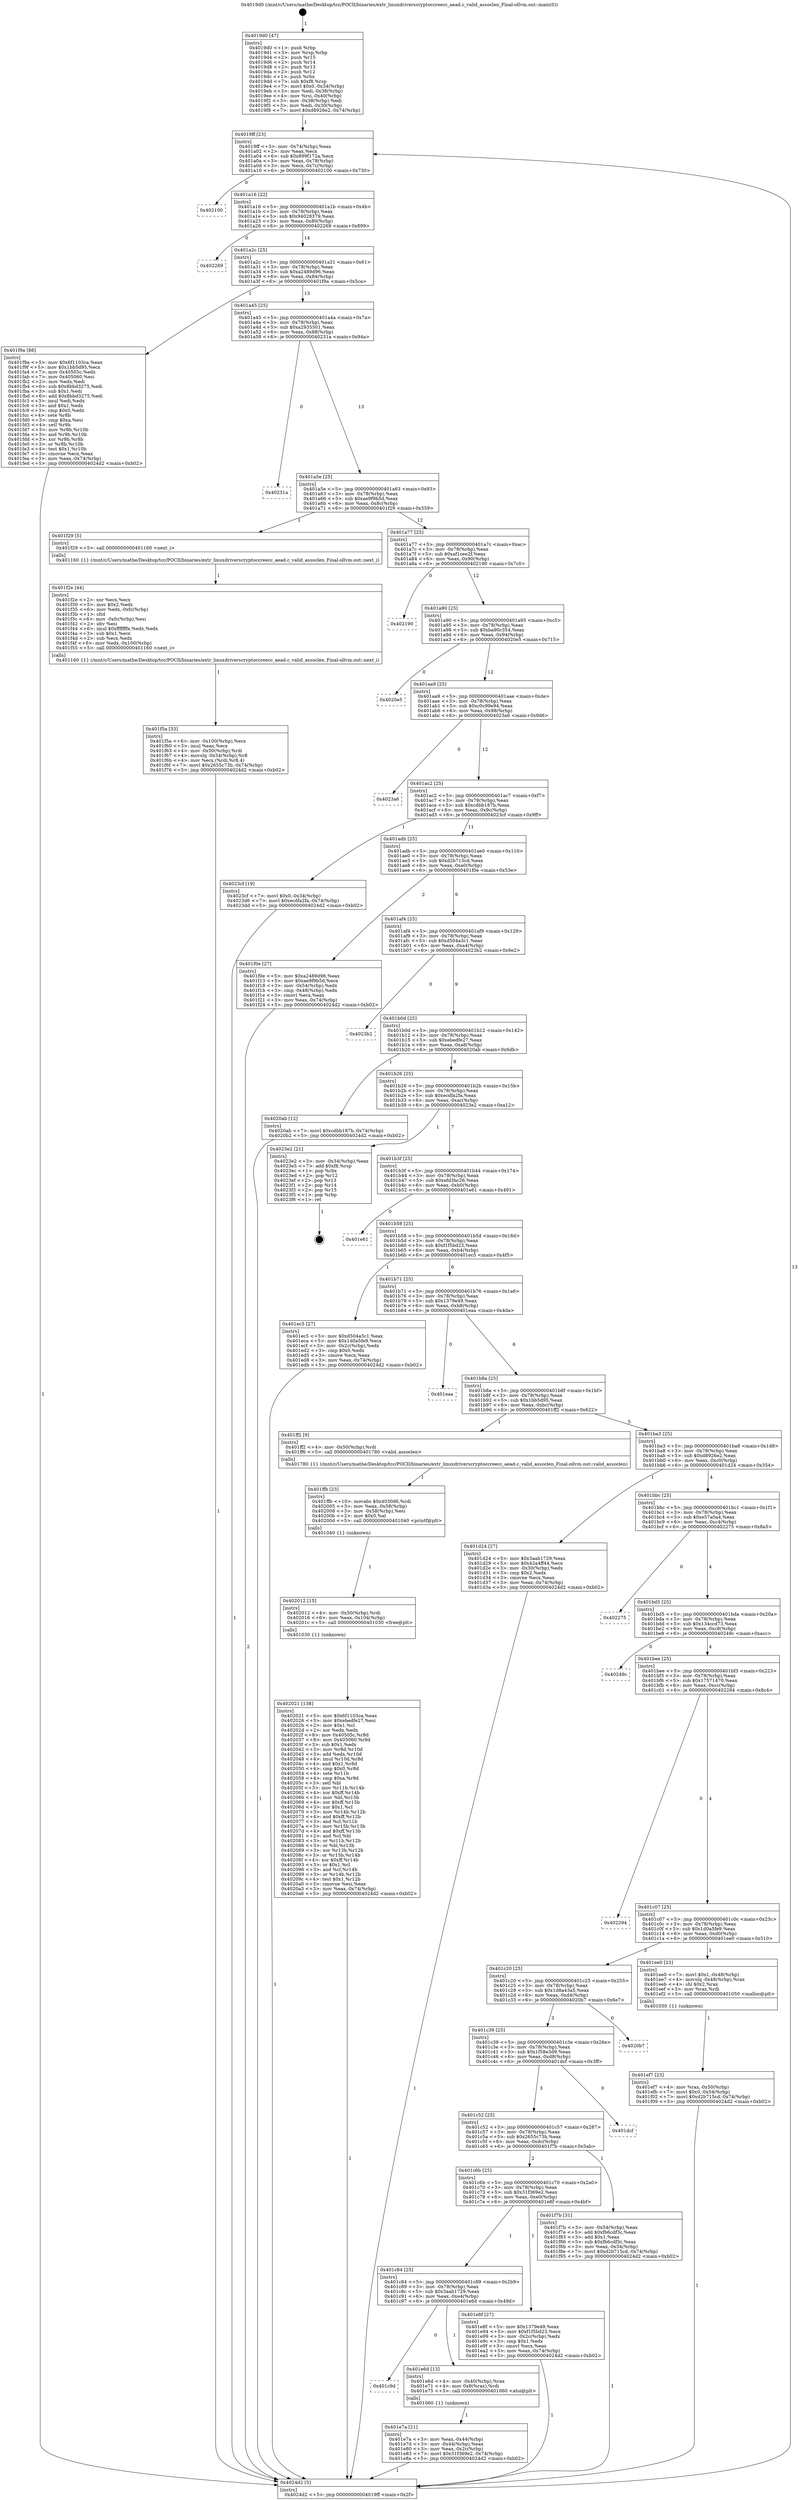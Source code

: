 digraph "0x4019d0" {
  label = "0x4019d0 (/mnt/c/Users/mathe/Desktop/tcc/POCII/binaries/extr_linuxdriverscryptoccreecc_aead.c_valid_assoclen_Final-ollvm.out::main(0))"
  labelloc = "t"
  node[shape=record]

  Entry [label="",width=0.3,height=0.3,shape=circle,fillcolor=black,style=filled]
  "0x4019ff" [label="{
     0x4019ff [23]\l
     | [instrs]\l
     &nbsp;&nbsp;0x4019ff \<+3\>: mov -0x74(%rbp),%eax\l
     &nbsp;&nbsp;0x401a02 \<+2\>: mov %eax,%ecx\l
     &nbsp;&nbsp;0x401a04 \<+6\>: sub $0x899f172a,%ecx\l
     &nbsp;&nbsp;0x401a0a \<+3\>: mov %eax,-0x78(%rbp)\l
     &nbsp;&nbsp;0x401a0d \<+3\>: mov %ecx,-0x7c(%rbp)\l
     &nbsp;&nbsp;0x401a10 \<+6\>: je 0000000000402100 \<main+0x730\>\l
  }"]
  "0x402100" [label="{
     0x402100\l
  }", style=dashed]
  "0x401a16" [label="{
     0x401a16 [22]\l
     | [instrs]\l
     &nbsp;&nbsp;0x401a16 \<+5\>: jmp 0000000000401a1b \<main+0x4b\>\l
     &nbsp;&nbsp;0x401a1b \<+3\>: mov -0x78(%rbp),%eax\l
     &nbsp;&nbsp;0x401a1e \<+5\>: sub $0x94028379,%eax\l
     &nbsp;&nbsp;0x401a23 \<+3\>: mov %eax,-0x80(%rbp)\l
     &nbsp;&nbsp;0x401a26 \<+6\>: je 0000000000402269 \<main+0x899\>\l
  }"]
  Exit [label="",width=0.3,height=0.3,shape=circle,fillcolor=black,style=filled,peripheries=2]
  "0x402269" [label="{
     0x402269\l
  }", style=dashed]
  "0x401a2c" [label="{
     0x401a2c [25]\l
     | [instrs]\l
     &nbsp;&nbsp;0x401a2c \<+5\>: jmp 0000000000401a31 \<main+0x61\>\l
     &nbsp;&nbsp;0x401a31 \<+3\>: mov -0x78(%rbp),%eax\l
     &nbsp;&nbsp;0x401a34 \<+5\>: sub $0xa2489d96,%eax\l
     &nbsp;&nbsp;0x401a39 \<+6\>: mov %eax,-0x84(%rbp)\l
     &nbsp;&nbsp;0x401a3f \<+6\>: je 0000000000401f9a \<main+0x5ca\>\l
  }"]
  "0x402021" [label="{
     0x402021 [138]\l
     | [instrs]\l
     &nbsp;&nbsp;0x402021 \<+5\>: mov $0x6f1103ca,%eax\l
     &nbsp;&nbsp;0x402026 \<+5\>: mov $0xebedfe27,%esi\l
     &nbsp;&nbsp;0x40202b \<+2\>: mov $0x1,%cl\l
     &nbsp;&nbsp;0x40202d \<+2\>: xor %edx,%edx\l
     &nbsp;&nbsp;0x40202f \<+8\>: mov 0x40505c,%r8d\l
     &nbsp;&nbsp;0x402037 \<+8\>: mov 0x405060,%r9d\l
     &nbsp;&nbsp;0x40203f \<+3\>: sub $0x1,%edx\l
     &nbsp;&nbsp;0x402042 \<+3\>: mov %r8d,%r10d\l
     &nbsp;&nbsp;0x402045 \<+3\>: add %edx,%r10d\l
     &nbsp;&nbsp;0x402048 \<+4\>: imul %r10d,%r8d\l
     &nbsp;&nbsp;0x40204c \<+4\>: and $0x1,%r8d\l
     &nbsp;&nbsp;0x402050 \<+4\>: cmp $0x0,%r8d\l
     &nbsp;&nbsp;0x402054 \<+4\>: sete %r11b\l
     &nbsp;&nbsp;0x402058 \<+4\>: cmp $0xa,%r9d\l
     &nbsp;&nbsp;0x40205c \<+3\>: setl %bl\l
     &nbsp;&nbsp;0x40205f \<+3\>: mov %r11b,%r14b\l
     &nbsp;&nbsp;0x402062 \<+4\>: xor $0xff,%r14b\l
     &nbsp;&nbsp;0x402066 \<+3\>: mov %bl,%r15b\l
     &nbsp;&nbsp;0x402069 \<+4\>: xor $0xff,%r15b\l
     &nbsp;&nbsp;0x40206d \<+3\>: xor $0x1,%cl\l
     &nbsp;&nbsp;0x402070 \<+3\>: mov %r14b,%r12b\l
     &nbsp;&nbsp;0x402073 \<+4\>: and $0xff,%r12b\l
     &nbsp;&nbsp;0x402077 \<+3\>: and %cl,%r11b\l
     &nbsp;&nbsp;0x40207a \<+3\>: mov %r15b,%r13b\l
     &nbsp;&nbsp;0x40207d \<+4\>: and $0xff,%r13b\l
     &nbsp;&nbsp;0x402081 \<+2\>: and %cl,%bl\l
     &nbsp;&nbsp;0x402083 \<+3\>: or %r11b,%r12b\l
     &nbsp;&nbsp;0x402086 \<+3\>: or %bl,%r13b\l
     &nbsp;&nbsp;0x402089 \<+3\>: xor %r13b,%r12b\l
     &nbsp;&nbsp;0x40208c \<+3\>: or %r15b,%r14b\l
     &nbsp;&nbsp;0x40208f \<+4\>: xor $0xff,%r14b\l
     &nbsp;&nbsp;0x402093 \<+3\>: or $0x1,%cl\l
     &nbsp;&nbsp;0x402096 \<+3\>: and %cl,%r14b\l
     &nbsp;&nbsp;0x402099 \<+3\>: or %r14b,%r12b\l
     &nbsp;&nbsp;0x40209c \<+4\>: test $0x1,%r12b\l
     &nbsp;&nbsp;0x4020a0 \<+3\>: cmovne %esi,%eax\l
     &nbsp;&nbsp;0x4020a3 \<+3\>: mov %eax,-0x74(%rbp)\l
     &nbsp;&nbsp;0x4020a6 \<+5\>: jmp 00000000004024d2 \<main+0xb02\>\l
  }"]
  "0x401f9a" [label="{
     0x401f9a [88]\l
     | [instrs]\l
     &nbsp;&nbsp;0x401f9a \<+5\>: mov $0x6f1103ca,%eax\l
     &nbsp;&nbsp;0x401f9f \<+5\>: mov $0x1bb5d95,%ecx\l
     &nbsp;&nbsp;0x401fa4 \<+7\>: mov 0x40505c,%edx\l
     &nbsp;&nbsp;0x401fab \<+7\>: mov 0x405060,%esi\l
     &nbsp;&nbsp;0x401fb2 \<+2\>: mov %edx,%edi\l
     &nbsp;&nbsp;0x401fb4 \<+6\>: sub $0x8bbd3275,%edi\l
     &nbsp;&nbsp;0x401fba \<+3\>: sub $0x1,%edi\l
     &nbsp;&nbsp;0x401fbd \<+6\>: add $0x8bbd3275,%edi\l
     &nbsp;&nbsp;0x401fc3 \<+3\>: imul %edi,%edx\l
     &nbsp;&nbsp;0x401fc6 \<+3\>: and $0x1,%edx\l
     &nbsp;&nbsp;0x401fc9 \<+3\>: cmp $0x0,%edx\l
     &nbsp;&nbsp;0x401fcc \<+4\>: sete %r8b\l
     &nbsp;&nbsp;0x401fd0 \<+3\>: cmp $0xa,%esi\l
     &nbsp;&nbsp;0x401fd3 \<+4\>: setl %r9b\l
     &nbsp;&nbsp;0x401fd7 \<+3\>: mov %r8b,%r10b\l
     &nbsp;&nbsp;0x401fda \<+3\>: and %r9b,%r10b\l
     &nbsp;&nbsp;0x401fdd \<+3\>: xor %r9b,%r8b\l
     &nbsp;&nbsp;0x401fe0 \<+3\>: or %r8b,%r10b\l
     &nbsp;&nbsp;0x401fe3 \<+4\>: test $0x1,%r10b\l
     &nbsp;&nbsp;0x401fe7 \<+3\>: cmovne %ecx,%eax\l
     &nbsp;&nbsp;0x401fea \<+3\>: mov %eax,-0x74(%rbp)\l
     &nbsp;&nbsp;0x401fed \<+5\>: jmp 00000000004024d2 \<main+0xb02\>\l
  }"]
  "0x401a45" [label="{
     0x401a45 [25]\l
     | [instrs]\l
     &nbsp;&nbsp;0x401a45 \<+5\>: jmp 0000000000401a4a \<main+0x7a\>\l
     &nbsp;&nbsp;0x401a4a \<+3\>: mov -0x78(%rbp),%eax\l
     &nbsp;&nbsp;0x401a4d \<+5\>: sub $0xa2935501,%eax\l
     &nbsp;&nbsp;0x401a52 \<+6\>: mov %eax,-0x88(%rbp)\l
     &nbsp;&nbsp;0x401a58 \<+6\>: je 000000000040231a \<main+0x94a\>\l
  }"]
  "0x402012" [label="{
     0x402012 [15]\l
     | [instrs]\l
     &nbsp;&nbsp;0x402012 \<+4\>: mov -0x50(%rbp),%rdi\l
     &nbsp;&nbsp;0x402016 \<+6\>: mov %eax,-0x104(%rbp)\l
     &nbsp;&nbsp;0x40201c \<+5\>: call 0000000000401030 \<free@plt\>\l
     | [calls]\l
     &nbsp;&nbsp;0x401030 \{1\} (unknown)\l
  }"]
  "0x40231a" [label="{
     0x40231a\l
  }", style=dashed]
  "0x401a5e" [label="{
     0x401a5e [25]\l
     | [instrs]\l
     &nbsp;&nbsp;0x401a5e \<+5\>: jmp 0000000000401a63 \<main+0x93\>\l
     &nbsp;&nbsp;0x401a63 \<+3\>: mov -0x78(%rbp),%eax\l
     &nbsp;&nbsp;0x401a66 \<+5\>: sub $0xae9f9b5d,%eax\l
     &nbsp;&nbsp;0x401a6b \<+6\>: mov %eax,-0x8c(%rbp)\l
     &nbsp;&nbsp;0x401a71 \<+6\>: je 0000000000401f29 \<main+0x559\>\l
  }"]
  "0x401ffb" [label="{
     0x401ffb [23]\l
     | [instrs]\l
     &nbsp;&nbsp;0x401ffb \<+10\>: movabs $0x4030d6,%rdi\l
     &nbsp;&nbsp;0x402005 \<+3\>: mov %eax,-0x58(%rbp)\l
     &nbsp;&nbsp;0x402008 \<+3\>: mov -0x58(%rbp),%esi\l
     &nbsp;&nbsp;0x40200b \<+2\>: mov $0x0,%al\l
     &nbsp;&nbsp;0x40200d \<+5\>: call 0000000000401040 \<printf@plt\>\l
     | [calls]\l
     &nbsp;&nbsp;0x401040 \{1\} (unknown)\l
  }"]
  "0x401f29" [label="{
     0x401f29 [5]\l
     | [instrs]\l
     &nbsp;&nbsp;0x401f29 \<+5\>: call 0000000000401160 \<next_i\>\l
     | [calls]\l
     &nbsp;&nbsp;0x401160 \{1\} (/mnt/c/Users/mathe/Desktop/tcc/POCII/binaries/extr_linuxdriverscryptoccreecc_aead.c_valid_assoclen_Final-ollvm.out::next_i)\l
  }"]
  "0x401a77" [label="{
     0x401a77 [25]\l
     | [instrs]\l
     &nbsp;&nbsp;0x401a77 \<+5\>: jmp 0000000000401a7c \<main+0xac\>\l
     &nbsp;&nbsp;0x401a7c \<+3\>: mov -0x78(%rbp),%eax\l
     &nbsp;&nbsp;0x401a7f \<+5\>: sub $0xaf1cee2f,%eax\l
     &nbsp;&nbsp;0x401a84 \<+6\>: mov %eax,-0x90(%rbp)\l
     &nbsp;&nbsp;0x401a8a \<+6\>: je 0000000000402190 \<main+0x7c0\>\l
  }"]
  "0x401f5a" [label="{
     0x401f5a [33]\l
     | [instrs]\l
     &nbsp;&nbsp;0x401f5a \<+6\>: mov -0x100(%rbp),%ecx\l
     &nbsp;&nbsp;0x401f60 \<+3\>: imul %eax,%ecx\l
     &nbsp;&nbsp;0x401f63 \<+4\>: mov -0x50(%rbp),%rdi\l
     &nbsp;&nbsp;0x401f67 \<+4\>: movslq -0x54(%rbp),%r8\l
     &nbsp;&nbsp;0x401f6b \<+4\>: mov %ecx,(%rdi,%r8,4)\l
     &nbsp;&nbsp;0x401f6f \<+7\>: movl $0x2655c73b,-0x74(%rbp)\l
     &nbsp;&nbsp;0x401f76 \<+5\>: jmp 00000000004024d2 \<main+0xb02\>\l
  }"]
  "0x402190" [label="{
     0x402190\l
  }", style=dashed]
  "0x401a90" [label="{
     0x401a90 [25]\l
     | [instrs]\l
     &nbsp;&nbsp;0x401a90 \<+5\>: jmp 0000000000401a95 \<main+0xc5\>\l
     &nbsp;&nbsp;0x401a95 \<+3\>: mov -0x78(%rbp),%eax\l
     &nbsp;&nbsp;0x401a98 \<+5\>: sub $0xba90c354,%eax\l
     &nbsp;&nbsp;0x401a9d \<+6\>: mov %eax,-0x94(%rbp)\l
     &nbsp;&nbsp;0x401aa3 \<+6\>: je 00000000004020e5 \<main+0x715\>\l
  }"]
  "0x401f2e" [label="{
     0x401f2e [44]\l
     | [instrs]\l
     &nbsp;&nbsp;0x401f2e \<+2\>: xor %ecx,%ecx\l
     &nbsp;&nbsp;0x401f30 \<+5\>: mov $0x2,%edx\l
     &nbsp;&nbsp;0x401f35 \<+6\>: mov %edx,-0xfc(%rbp)\l
     &nbsp;&nbsp;0x401f3b \<+1\>: cltd\l
     &nbsp;&nbsp;0x401f3c \<+6\>: mov -0xfc(%rbp),%esi\l
     &nbsp;&nbsp;0x401f42 \<+2\>: idiv %esi\l
     &nbsp;&nbsp;0x401f44 \<+6\>: imul $0xfffffffe,%edx,%edx\l
     &nbsp;&nbsp;0x401f4a \<+3\>: sub $0x1,%ecx\l
     &nbsp;&nbsp;0x401f4d \<+2\>: sub %ecx,%edx\l
     &nbsp;&nbsp;0x401f4f \<+6\>: mov %edx,-0x100(%rbp)\l
     &nbsp;&nbsp;0x401f55 \<+5\>: call 0000000000401160 \<next_i\>\l
     | [calls]\l
     &nbsp;&nbsp;0x401160 \{1\} (/mnt/c/Users/mathe/Desktop/tcc/POCII/binaries/extr_linuxdriverscryptoccreecc_aead.c_valid_assoclen_Final-ollvm.out::next_i)\l
  }"]
  "0x4020e5" [label="{
     0x4020e5\l
  }", style=dashed]
  "0x401aa9" [label="{
     0x401aa9 [25]\l
     | [instrs]\l
     &nbsp;&nbsp;0x401aa9 \<+5\>: jmp 0000000000401aae \<main+0xde\>\l
     &nbsp;&nbsp;0x401aae \<+3\>: mov -0x78(%rbp),%eax\l
     &nbsp;&nbsp;0x401ab1 \<+5\>: sub $0xc0c99e94,%eax\l
     &nbsp;&nbsp;0x401ab6 \<+6\>: mov %eax,-0x98(%rbp)\l
     &nbsp;&nbsp;0x401abc \<+6\>: je 00000000004023a6 \<main+0x9d6\>\l
  }"]
  "0x401ef7" [label="{
     0x401ef7 [23]\l
     | [instrs]\l
     &nbsp;&nbsp;0x401ef7 \<+4\>: mov %rax,-0x50(%rbp)\l
     &nbsp;&nbsp;0x401efb \<+7\>: movl $0x0,-0x54(%rbp)\l
     &nbsp;&nbsp;0x401f02 \<+7\>: movl $0xd2b715cd,-0x74(%rbp)\l
     &nbsp;&nbsp;0x401f09 \<+5\>: jmp 00000000004024d2 \<main+0xb02\>\l
  }"]
  "0x4023a6" [label="{
     0x4023a6\l
  }", style=dashed]
  "0x401ac2" [label="{
     0x401ac2 [25]\l
     | [instrs]\l
     &nbsp;&nbsp;0x401ac2 \<+5\>: jmp 0000000000401ac7 \<main+0xf7\>\l
     &nbsp;&nbsp;0x401ac7 \<+3\>: mov -0x78(%rbp),%eax\l
     &nbsp;&nbsp;0x401aca \<+5\>: sub $0xcdbb187b,%eax\l
     &nbsp;&nbsp;0x401acf \<+6\>: mov %eax,-0x9c(%rbp)\l
     &nbsp;&nbsp;0x401ad5 \<+6\>: je 00000000004023cf \<main+0x9ff\>\l
  }"]
  "0x401e7a" [label="{
     0x401e7a [21]\l
     | [instrs]\l
     &nbsp;&nbsp;0x401e7a \<+3\>: mov %eax,-0x44(%rbp)\l
     &nbsp;&nbsp;0x401e7d \<+3\>: mov -0x44(%rbp),%eax\l
     &nbsp;&nbsp;0x401e80 \<+3\>: mov %eax,-0x2c(%rbp)\l
     &nbsp;&nbsp;0x401e83 \<+7\>: movl $0x31f369e2,-0x74(%rbp)\l
     &nbsp;&nbsp;0x401e8a \<+5\>: jmp 00000000004024d2 \<main+0xb02\>\l
  }"]
  "0x4023cf" [label="{
     0x4023cf [19]\l
     | [instrs]\l
     &nbsp;&nbsp;0x4023cf \<+7\>: movl $0x0,-0x34(%rbp)\l
     &nbsp;&nbsp;0x4023d6 \<+7\>: movl $0xecdfa2fa,-0x74(%rbp)\l
     &nbsp;&nbsp;0x4023dd \<+5\>: jmp 00000000004024d2 \<main+0xb02\>\l
  }"]
  "0x401adb" [label="{
     0x401adb [25]\l
     | [instrs]\l
     &nbsp;&nbsp;0x401adb \<+5\>: jmp 0000000000401ae0 \<main+0x110\>\l
     &nbsp;&nbsp;0x401ae0 \<+3\>: mov -0x78(%rbp),%eax\l
     &nbsp;&nbsp;0x401ae3 \<+5\>: sub $0xd2b715cd,%eax\l
     &nbsp;&nbsp;0x401ae8 \<+6\>: mov %eax,-0xa0(%rbp)\l
     &nbsp;&nbsp;0x401aee \<+6\>: je 0000000000401f0e \<main+0x53e\>\l
  }"]
  "0x401c9d" [label="{
     0x401c9d\l
  }", style=dashed]
  "0x401f0e" [label="{
     0x401f0e [27]\l
     | [instrs]\l
     &nbsp;&nbsp;0x401f0e \<+5\>: mov $0xa2489d96,%eax\l
     &nbsp;&nbsp;0x401f13 \<+5\>: mov $0xae9f9b5d,%ecx\l
     &nbsp;&nbsp;0x401f18 \<+3\>: mov -0x54(%rbp),%edx\l
     &nbsp;&nbsp;0x401f1b \<+3\>: cmp -0x48(%rbp),%edx\l
     &nbsp;&nbsp;0x401f1e \<+3\>: cmovl %ecx,%eax\l
     &nbsp;&nbsp;0x401f21 \<+3\>: mov %eax,-0x74(%rbp)\l
     &nbsp;&nbsp;0x401f24 \<+5\>: jmp 00000000004024d2 \<main+0xb02\>\l
  }"]
  "0x401af4" [label="{
     0x401af4 [25]\l
     | [instrs]\l
     &nbsp;&nbsp;0x401af4 \<+5\>: jmp 0000000000401af9 \<main+0x129\>\l
     &nbsp;&nbsp;0x401af9 \<+3\>: mov -0x78(%rbp),%eax\l
     &nbsp;&nbsp;0x401afc \<+5\>: sub $0xd504a3c1,%eax\l
     &nbsp;&nbsp;0x401b01 \<+6\>: mov %eax,-0xa4(%rbp)\l
     &nbsp;&nbsp;0x401b07 \<+6\>: je 00000000004023b2 \<main+0x9e2\>\l
  }"]
  "0x401e6d" [label="{
     0x401e6d [13]\l
     | [instrs]\l
     &nbsp;&nbsp;0x401e6d \<+4\>: mov -0x40(%rbp),%rax\l
     &nbsp;&nbsp;0x401e71 \<+4\>: mov 0x8(%rax),%rdi\l
     &nbsp;&nbsp;0x401e75 \<+5\>: call 0000000000401060 \<atoi@plt\>\l
     | [calls]\l
     &nbsp;&nbsp;0x401060 \{1\} (unknown)\l
  }"]
  "0x4023b2" [label="{
     0x4023b2\l
  }", style=dashed]
  "0x401b0d" [label="{
     0x401b0d [25]\l
     | [instrs]\l
     &nbsp;&nbsp;0x401b0d \<+5\>: jmp 0000000000401b12 \<main+0x142\>\l
     &nbsp;&nbsp;0x401b12 \<+3\>: mov -0x78(%rbp),%eax\l
     &nbsp;&nbsp;0x401b15 \<+5\>: sub $0xebedfe27,%eax\l
     &nbsp;&nbsp;0x401b1a \<+6\>: mov %eax,-0xa8(%rbp)\l
     &nbsp;&nbsp;0x401b20 \<+6\>: je 00000000004020ab \<main+0x6db\>\l
  }"]
  "0x401c84" [label="{
     0x401c84 [25]\l
     | [instrs]\l
     &nbsp;&nbsp;0x401c84 \<+5\>: jmp 0000000000401c89 \<main+0x2b9\>\l
     &nbsp;&nbsp;0x401c89 \<+3\>: mov -0x78(%rbp),%eax\l
     &nbsp;&nbsp;0x401c8c \<+5\>: sub $0x3aab1729,%eax\l
     &nbsp;&nbsp;0x401c91 \<+6\>: mov %eax,-0xe4(%rbp)\l
     &nbsp;&nbsp;0x401c97 \<+6\>: je 0000000000401e6d \<main+0x49d\>\l
  }"]
  "0x4020ab" [label="{
     0x4020ab [12]\l
     | [instrs]\l
     &nbsp;&nbsp;0x4020ab \<+7\>: movl $0xcdbb187b,-0x74(%rbp)\l
     &nbsp;&nbsp;0x4020b2 \<+5\>: jmp 00000000004024d2 \<main+0xb02\>\l
  }"]
  "0x401b26" [label="{
     0x401b26 [25]\l
     | [instrs]\l
     &nbsp;&nbsp;0x401b26 \<+5\>: jmp 0000000000401b2b \<main+0x15b\>\l
     &nbsp;&nbsp;0x401b2b \<+3\>: mov -0x78(%rbp),%eax\l
     &nbsp;&nbsp;0x401b2e \<+5\>: sub $0xecdfa2fa,%eax\l
     &nbsp;&nbsp;0x401b33 \<+6\>: mov %eax,-0xac(%rbp)\l
     &nbsp;&nbsp;0x401b39 \<+6\>: je 00000000004023e2 \<main+0xa12\>\l
  }"]
  "0x401e8f" [label="{
     0x401e8f [27]\l
     | [instrs]\l
     &nbsp;&nbsp;0x401e8f \<+5\>: mov $0x1379e49,%eax\l
     &nbsp;&nbsp;0x401e94 \<+5\>: mov $0xf1f5bd23,%ecx\l
     &nbsp;&nbsp;0x401e99 \<+3\>: mov -0x2c(%rbp),%edx\l
     &nbsp;&nbsp;0x401e9c \<+3\>: cmp $0x1,%edx\l
     &nbsp;&nbsp;0x401e9f \<+3\>: cmovl %ecx,%eax\l
     &nbsp;&nbsp;0x401ea2 \<+3\>: mov %eax,-0x74(%rbp)\l
     &nbsp;&nbsp;0x401ea5 \<+5\>: jmp 00000000004024d2 \<main+0xb02\>\l
  }"]
  "0x4023e2" [label="{
     0x4023e2 [21]\l
     | [instrs]\l
     &nbsp;&nbsp;0x4023e2 \<+3\>: mov -0x34(%rbp),%eax\l
     &nbsp;&nbsp;0x4023e5 \<+7\>: add $0xf8,%rsp\l
     &nbsp;&nbsp;0x4023ec \<+1\>: pop %rbx\l
     &nbsp;&nbsp;0x4023ed \<+2\>: pop %r12\l
     &nbsp;&nbsp;0x4023ef \<+2\>: pop %r13\l
     &nbsp;&nbsp;0x4023f1 \<+2\>: pop %r14\l
     &nbsp;&nbsp;0x4023f3 \<+2\>: pop %r15\l
     &nbsp;&nbsp;0x4023f5 \<+1\>: pop %rbp\l
     &nbsp;&nbsp;0x4023f6 \<+1\>: ret\l
  }"]
  "0x401b3f" [label="{
     0x401b3f [25]\l
     | [instrs]\l
     &nbsp;&nbsp;0x401b3f \<+5\>: jmp 0000000000401b44 \<main+0x174\>\l
     &nbsp;&nbsp;0x401b44 \<+3\>: mov -0x78(%rbp),%eax\l
     &nbsp;&nbsp;0x401b47 \<+5\>: sub $0xefd3bc26,%eax\l
     &nbsp;&nbsp;0x401b4c \<+6\>: mov %eax,-0xb0(%rbp)\l
     &nbsp;&nbsp;0x401b52 \<+6\>: je 0000000000401e61 \<main+0x491\>\l
  }"]
  "0x401c6b" [label="{
     0x401c6b [25]\l
     | [instrs]\l
     &nbsp;&nbsp;0x401c6b \<+5\>: jmp 0000000000401c70 \<main+0x2a0\>\l
     &nbsp;&nbsp;0x401c70 \<+3\>: mov -0x78(%rbp),%eax\l
     &nbsp;&nbsp;0x401c73 \<+5\>: sub $0x31f369e2,%eax\l
     &nbsp;&nbsp;0x401c78 \<+6\>: mov %eax,-0xe0(%rbp)\l
     &nbsp;&nbsp;0x401c7e \<+6\>: je 0000000000401e8f \<main+0x4bf\>\l
  }"]
  "0x401e61" [label="{
     0x401e61\l
  }", style=dashed]
  "0x401b58" [label="{
     0x401b58 [25]\l
     | [instrs]\l
     &nbsp;&nbsp;0x401b58 \<+5\>: jmp 0000000000401b5d \<main+0x18d\>\l
     &nbsp;&nbsp;0x401b5d \<+3\>: mov -0x78(%rbp),%eax\l
     &nbsp;&nbsp;0x401b60 \<+5\>: sub $0xf1f5bd23,%eax\l
     &nbsp;&nbsp;0x401b65 \<+6\>: mov %eax,-0xb4(%rbp)\l
     &nbsp;&nbsp;0x401b6b \<+6\>: je 0000000000401ec5 \<main+0x4f5\>\l
  }"]
  "0x401f7b" [label="{
     0x401f7b [31]\l
     | [instrs]\l
     &nbsp;&nbsp;0x401f7b \<+3\>: mov -0x54(%rbp),%eax\l
     &nbsp;&nbsp;0x401f7e \<+5\>: add $0xfb6cdf3c,%eax\l
     &nbsp;&nbsp;0x401f83 \<+3\>: add $0x1,%eax\l
     &nbsp;&nbsp;0x401f86 \<+5\>: sub $0xfb6cdf3c,%eax\l
     &nbsp;&nbsp;0x401f8b \<+3\>: mov %eax,-0x54(%rbp)\l
     &nbsp;&nbsp;0x401f8e \<+7\>: movl $0xd2b715cd,-0x74(%rbp)\l
     &nbsp;&nbsp;0x401f95 \<+5\>: jmp 00000000004024d2 \<main+0xb02\>\l
  }"]
  "0x401ec5" [label="{
     0x401ec5 [27]\l
     | [instrs]\l
     &nbsp;&nbsp;0x401ec5 \<+5\>: mov $0xd504a3c1,%eax\l
     &nbsp;&nbsp;0x401eca \<+5\>: mov $0x1d0a5fe9,%ecx\l
     &nbsp;&nbsp;0x401ecf \<+3\>: mov -0x2c(%rbp),%edx\l
     &nbsp;&nbsp;0x401ed2 \<+3\>: cmp $0x0,%edx\l
     &nbsp;&nbsp;0x401ed5 \<+3\>: cmove %ecx,%eax\l
     &nbsp;&nbsp;0x401ed8 \<+3\>: mov %eax,-0x74(%rbp)\l
     &nbsp;&nbsp;0x401edb \<+5\>: jmp 00000000004024d2 \<main+0xb02\>\l
  }"]
  "0x401b71" [label="{
     0x401b71 [25]\l
     | [instrs]\l
     &nbsp;&nbsp;0x401b71 \<+5\>: jmp 0000000000401b76 \<main+0x1a6\>\l
     &nbsp;&nbsp;0x401b76 \<+3\>: mov -0x78(%rbp),%eax\l
     &nbsp;&nbsp;0x401b79 \<+5\>: sub $0x1379e49,%eax\l
     &nbsp;&nbsp;0x401b7e \<+6\>: mov %eax,-0xb8(%rbp)\l
     &nbsp;&nbsp;0x401b84 \<+6\>: je 0000000000401eaa \<main+0x4da\>\l
  }"]
  "0x401c52" [label="{
     0x401c52 [25]\l
     | [instrs]\l
     &nbsp;&nbsp;0x401c52 \<+5\>: jmp 0000000000401c57 \<main+0x287\>\l
     &nbsp;&nbsp;0x401c57 \<+3\>: mov -0x78(%rbp),%eax\l
     &nbsp;&nbsp;0x401c5a \<+5\>: sub $0x2655c73b,%eax\l
     &nbsp;&nbsp;0x401c5f \<+6\>: mov %eax,-0xdc(%rbp)\l
     &nbsp;&nbsp;0x401c65 \<+6\>: je 0000000000401f7b \<main+0x5ab\>\l
  }"]
  "0x401eaa" [label="{
     0x401eaa\l
  }", style=dashed]
  "0x401b8a" [label="{
     0x401b8a [25]\l
     | [instrs]\l
     &nbsp;&nbsp;0x401b8a \<+5\>: jmp 0000000000401b8f \<main+0x1bf\>\l
     &nbsp;&nbsp;0x401b8f \<+3\>: mov -0x78(%rbp),%eax\l
     &nbsp;&nbsp;0x401b92 \<+5\>: sub $0x1bb5d95,%eax\l
     &nbsp;&nbsp;0x401b97 \<+6\>: mov %eax,-0xbc(%rbp)\l
     &nbsp;&nbsp;0x401b9d \<+6\>: je 0000000000401ff2 \<main+0x622\>\l
  }"]
  "0x401dcf" [label="{
     0x401dcf\l
  }", style=dashed]
  "0x401ff2" [label="{
     0x401ff2 [9]\l
     | [instrs]\l
     &nbsp;&nbsp;0x401ff2 \<+4\>: mov -0x50(%rbp),%rdi\l
     &nbsp;&nbsp;0x401ff6 \<+5\>: call 0000000000401780 \<valid_assoclen\>\l
     | [calls]\l
     &nbsp;&nbsp;0x401780 \{1\} (/mnt/c/Users/mathe/Desktop/tcc/POCII/binaries/extr_linuxdriverscryptoccreecc_aead.c_valid_assoclen_Final-ollvm.out::valid_assoclen)\l
  }"]
  "0x401ba3" [label="{
     0x401ba3 [25]\l
     | [instrs]\l
     &nbsp;&nbsp;0x401ba3 \<+5\>: jmp 0000000000401ba8 \<main+0x1d8\>\l
     &nbsp;&nbsp;0x401ba8 \<+3\>: mov -0x78(%rbp),%eax\l
     &nbsp;&nbsp;0x401bab \<+5\>: sub $0xd8926e2,%eax\l
     &nbsp;&nbsp;0x401bb0 \<+6\>: mov %eax,-0xc0(%rbp)\l
     &nbsp;&nbsp;0x401bb6 \<+6\>: je 0000000000401d24 \<main+0x354\>\l
  }"]
  "0x401c39" [label="{
     0x401c39 [25]\l
     | [instrs]\l
     &nbsp;&nbsp;0x401c39 \<+5\>: jmp 0000000000401c3e \<main+0x26e\>\l
     &nbsp;&nbsp;0x401c3e \<+3\>: mov -0x78(%rbp),%eax\l
     &nbsp;&nbsp;0x401c41 \<+5\>: sub $0x1f58e3d9,%eax\l
     &nbsp;&nbsp;0x401c46 \<+6\>: mov %eax,-0xd8(%rbp)\l
     &nbsp;&nbsp;0x401c4c \<+6\>: je 0000000000401dcf \<main+0x3ff\>\l
  }"]
  "0x401d24" [label="{
     0x401d24 [27]\l
     | [instrs]\l
     &nbsp;&nbsp;0x401d24 \<+5\>: mov $0x3aab1729,%eax\l
     &nbsp;&nbsp;0x401d29 \<+5\>: mov $0x42a4ff44,%ecx\l
     &nbsp;&nbsp;0x401d2e \<+3\>: mov -0x30(%rbp),%edx\l
     &nbsp;&nbsp;0x401d31 \<+3\>: cmp $0x2,%edx\l
     &nbsp;&nbsp;0x401d34 \<+3\>: cmovne %ecx,%eax\l
     &nbsp;&nbsp;0x401d37 \<+3\>: mov %eax,-0x74(%rbp)\l
     &nbsp;&nbsp;0x401d3a \<+5\>: jmp 00000000004024d2 \<main+0xb02\>\l
  }"]
  "0x401bbc" [label="{
     0x401bbc [25]\l
     | [instrs]\l
     &nbsp;&nbsp;0x401bbc \<+5\>: jmp 0000000000401bc1 \<main+0x1f1\>\l
     &nbsp;&nbsp;0x401bc1 \<+3\>: mov -0x78(%rbp),%eax\l
     &nbsp;&nbsp;0x401bc4 \<+5\>: sub $0xe57a0a4,%eax\l
     &nbsp;&nbsp;0x401bc9 \<+6\>: mov %eax,-0xc4(%rbp)\l
     &nbsp;&nbsp;0x401bcf \<+6\>: je 0000000000402275 \<main+0x8a5\>\l
  }"]
  "0x4024d2" [label="{
     0x4024d2 [5]\l
     | [instrs]\l
     &nbsp;&nbsp;0x4024d2 \<+5\>: jmp 00000000004019ff \<main+0x2f\>\l
  }"]
  "0x4019d0" [label="{
     0x4019d0 [47]\l
     | [instrs]\l
     &nbsp;&nbsp;0x4019d0 \<+1\>: push %rbp\l
     &nbsp;&nbsp;0x4019d1 \<+3\>: mov %rsp,%rbp\l
     &nbsp;&nbsp;0x4019d4 \<+2\>: push %r15\l
     &nbsp;&nbsp;0x4019d6 \<+2\>: push %r14\l
     &nbsp;&nbsp;0x4019d8 \<+2\>: push %r13\l
     &nbsp;&nbsp;0x4019da \<+2\>: push %r12\l
     &nbsp;&nbsp;0x4019dc \<+1\>: push %rbx\l
     &nbsp;&nbsp;0x4019dd \<+7\>: sub $0xf8,%rsp\l
     &nbsp;&nbsp;0x4019e4 \<+7\>: movl $0x0,-0x34(%rbp)\l
     &nbsp;&nbsp;0x4019eb \<+3\>: mov %edi,-0x38(%rbp)\l
     &nbsp;&nbsp;0x4019ee \<+4\>: mov %rsi,-0x40(%rbp)\l
     &nbsp;&nbsp;0x4019f2 \<+3\>: mov -0x38(%rbp),%edi\l
     &nbsp;&nbsp;0x4019f5 \<+3\>: mov %edi,-0x30(%rbp)\l
     &nbsp;&nbsp;0x4019f8 \<+7\>: movl $0xd8926e2,-0x74(%rbp)\l
  }"]
  "0x4020b7" [label="{
     0x4020b7\l
  }", style=dashed]
  "0x402275" [label="{
     0x402275\l
  }", style=dashed]
  "0x401bd5" [label="{
     0x401bd5 [25]\l
     | [instrs]\l
     &nbsp;&nbsp;0x401bd5 \<+5\>: jmp 0000000000401bda \<main+0x20a\>\l
     &nbsp;&nbsp;0x401bda \<+3\>: mov -0x78(%rbp),%eax\l
     &nbsp;&nbsp;0x401bdd \<+5\>: sub $0x134ccd73,%eax\l
     &nbsp;&nbsp;0x401be2 \<+6\>: mov %eax,-0xc8(%rbp)\l
     &nbsp;&nbsp;0x401be8 \<+6\>: je 000000000040249c \<main+0xacc\>\l
  }"]
  "0x401c20" [label="{
     0x401c20 [25]\l
     | [instrs]\l
     &nbsp;&nbsp;0x401c20 \<+5\>: jmp 0000000000401c25 \<main+0x255\>\l
     &nbsp;&nbsp;0x401c25 \<+3\>: mov -0x78(%rbp),%eax\l
     &nbsp;&nbsp;0x401c28 \<+5\>: sub $0x1d8a43a5,%eax\l
     &nbsp;&nbsp;0x401c2d \<+6\>: mov %eax,-0xd4(%rbp)\l
     &nbsp;&nbsp;0x401c33 \<+6\>: je 00000000004020b7 \<main+0x6e7\>\l
  }"]
  "0x40249c" [label="{
     0x40249c\l
  }", style=dashed]
  "0x401bee" [label="{
     0x401bee [25]\l
     | [instrs]\l
     &nbsp;&nbsp;0x401bee \<+5\>: jmp 0000000000401bf3 \<main+0x223\>\l
     &nbsp;&nbsp;0x401bf3 \<+3\>: mov -0x78(%rbp),%eax\l
     &nbsp;&nbsp;0x401bf6 \<+5\>: sub $0x17571470,%eax\l
     &nbsp;&nbsp;0x401bfb \<+6\>: mov %eax,-0xcc(%rbp)\l
     &nbsp;&nbsp;0x401c01 \<+6\>: je 0000000000402294 \<main+0x8c4\>\l
  }"]
  "0x401ee0" [label="{
     0x401ee0 [23]\l
     | [instrs]\l
     &nbsp;&nbsp;0x401ee0 \<+7\>: movl $0x1,-0x48(%rbp)\l
     &nbsp;&nbsp;0x401ee7 \<+4\>: movslq -0x48(%rbp),%rax\l
     &nbsp;&nbsp;0x401eeb \<+4\>: shl $0x2,%rax\l
     &nbsp;&nbsp;0x401eef \<+3\>: mov %rax,%rdi\l
     &nbsp;&nbsp;0x401ef2 \<+5\>: call 0000000000401050 \<malloc@plt\>\l
     | [calls]\l
     &nbsp;&nbsp;0x401050 \{1\} (unknown)\l
  }"]
  "0x402294" [label="{
     0x402294\l
  }", style=dashed]
  "0x401c07" [label="{
     0x401c07 [25]\l
     | [instrs]\l
     &nbsp;&nbsp;0x401c07 \<+5\>: jmp 0000000000401c0c \<main+0x23c\>\l
     &nbsp;&nbsp;0x401c0c \<+3\>: mov -0x78(%rbp),%eax\l
     &nbsp;&nbsp;0x401c0f \<+5\>: sub $0x1d0a5fe9,%eax\l
     &nbsp;&nbsp;0x401c14 \<+6\>: mov %eax,-0xd0(%rbp)\l
     &nbsp;&nbsp;0x401c1a \<+6\>: je 0000000000401ee0 \<main+0x510\>\l
  }"]
  Entry -> "0x4019d0" [label=" 1"]
  "0x4019ff" -> "0x402100" [label=" 0"]
  "0x4019ff" -> "0x401a16" [label=" 14"]
  "0x4023e2" -> Exit [label=" 1"]
  "0x401a16" -> "0x402269" [label=" 0"]
  "0x401a16" -> "0x401a2c" [label=" 14"]
  "0x4023cf" -> "0x4024d2" [label=" 1"]
  "0x401a2c" -> "0x401f9a" [label=" 1"]
  "0x401a2c" -> "0x401a45" [label=" 13"]
  "0x4020ab" -> "0x4024d2" [label=" 1"]
  "0x401a45" -> "0x40231a" [label=" 0"]
  "0x401a45" -> "0x401a5e" [label=" 13"]
  "0x402021" -> "0x4024d2" [label=" 1"]
  "0x401a5e" -> "0x401f29" [label=" 1"]
  "0x401a5e" -> "0x401a77" [label=" 12"]
  "0x402012" -> "0x402021" [label=" 1"]
  "0x401a77" -> "0x402190" [label=" 0"]
  "0x401a77" -> "0x401a90" [label=" 12"]
  "0x401ffb" -> "0x402012" [label=" 1"]
  "0x401a90" -> "0x4020e5" [label=" 0"]
  "0x401a90" -> "0x401aa9" [label=" 12"]
  "0x401ff2" -> "0x401ffb" [label=" 1"]
  "0x401aa9" -> "0x4023a6" [label=" 0"]
  "0x401aa9" -> "0x401ac2" [label=" 12"]
  "0x401f9a" -> "0x4024d2" [label=" 1"]
  "0x401ac2" -> "0x4023cf" [label=" 1"]
  "0x401ac2" -> "0x401adb" [label=" 11"]
  "0x401f7b" -> "0x4024d2" [label=" 1"]
  "0x401adb" -> "0x401f0e" [label=" 2"]
  "0x401adb" -> "0x401af4" [label=" 9"]
  "0x401f5a" -> "0x4024d2" [label=" 1"]
  "0x401af4" -> "0x4023b2" [label=" 0"]
  "0x401af4" -> "0x401b0d" [label=" 9"]
  "0x401f2e" -> "0x401f5a" [label=" 1"]
  "0x401b0d" -> "0x4020ab" [label=" 1"]
  "0x401b0d" -> "0x401b26" [label=" 8"]
  "0x401f0e" -> "0x4024d2" [label=" 2"]
  "0x401b26" -> "0x4023e2" [label=" 1"]
  "0x401b26" -> "0x401b3f" [label=" 7"]
  "0x401ef7" -> "0x4024d2" [label=" 1"]
  "0x401b3f" -> "0x401e61" [label=" 0"]
  "0x401b3f" -> "0x401b58" [label=" 7"]
  "0x401ec5" -> "0x4024d2" [label=" 1"]
  "0x401b58" -> "0x401ec5" [label=" 1"]
  "0x401b58" -> "0x401b71" [label=" 6"]
  "0x401e8f" -> "0x4024d2" [label=" 1"]
  "0x401b71" -> "0x401eaa" [label=" 0"]
  "0x401b71" -> "0x401b8a" [label=" 6"]
  "0x401e6d" -> "0x401e7a" [label=" 1"]
  "0x401b8a" -> "0x401ff2" [label=" 1"]
  "0x401b8a" -> "0x401ba3" [label=" 5"]
  "0x401c84" -> "0x401c9d" [label=" 0"]
  "0x401ba3" -> "0x401d24" [label=" 1"]
  "0x401ba3" -> "0x401bbc" [label=" 4"]
  "0x401d24" -> "0x4024d2" [label=" 1"]
  "0x4019d0" -> "0x4019ff" [label=" 1"]
  "0x4024d2" -> "0x4019ff" [label=" 13"]
  "0x401f29" -> "0x401f2e" [label=" 1"]
  "0x401bbc" -> "0x402275" [label=" 0"]
  "0x401bbc" -> "0x401bd5" [label=" 4"]
  "0x401c6b" -> "0x401c84" [label=" 1"]
  "0x401bd5" -> "0x40249c" [label=" 0"]
  "0x401bd5" -> "0x401bee" [label=" 4"]
  "0x401ee0" -> "0x401ef7" [label=" 1"]
  "0x401bee" -> "0x402294" [label=" 0"]
  "0x401bee" -> "0x401c07" [label=" 4"]
  "0x401c52" -> "0x401c6b" [label=" 2"]
  "0x401c07" -> "0x401ee0" [label=" 1"]
  "0x401c07" -> "0x401c20" [label=" 3"]
  "0x401c6b" -> "0x401e8f" [label=" 1"]
  "0x401c20" -> "0x4020b7" [label=" 0"]
  "0x401c20" -> "0x401c39" [label=" 3"]
  "0x401c84" -> "0x401e6d" [label=" 1"]
  "0x401c39" -> "0x401dcf" [label=" 0"]
  "0x401c39" -> "0x401c52" [label=" 3"]
  "0x401e7a" -> "0x4024d2" [label=" 1"]
  "0x401c52" -> "0x401f7b" [label=" 1"]
}
